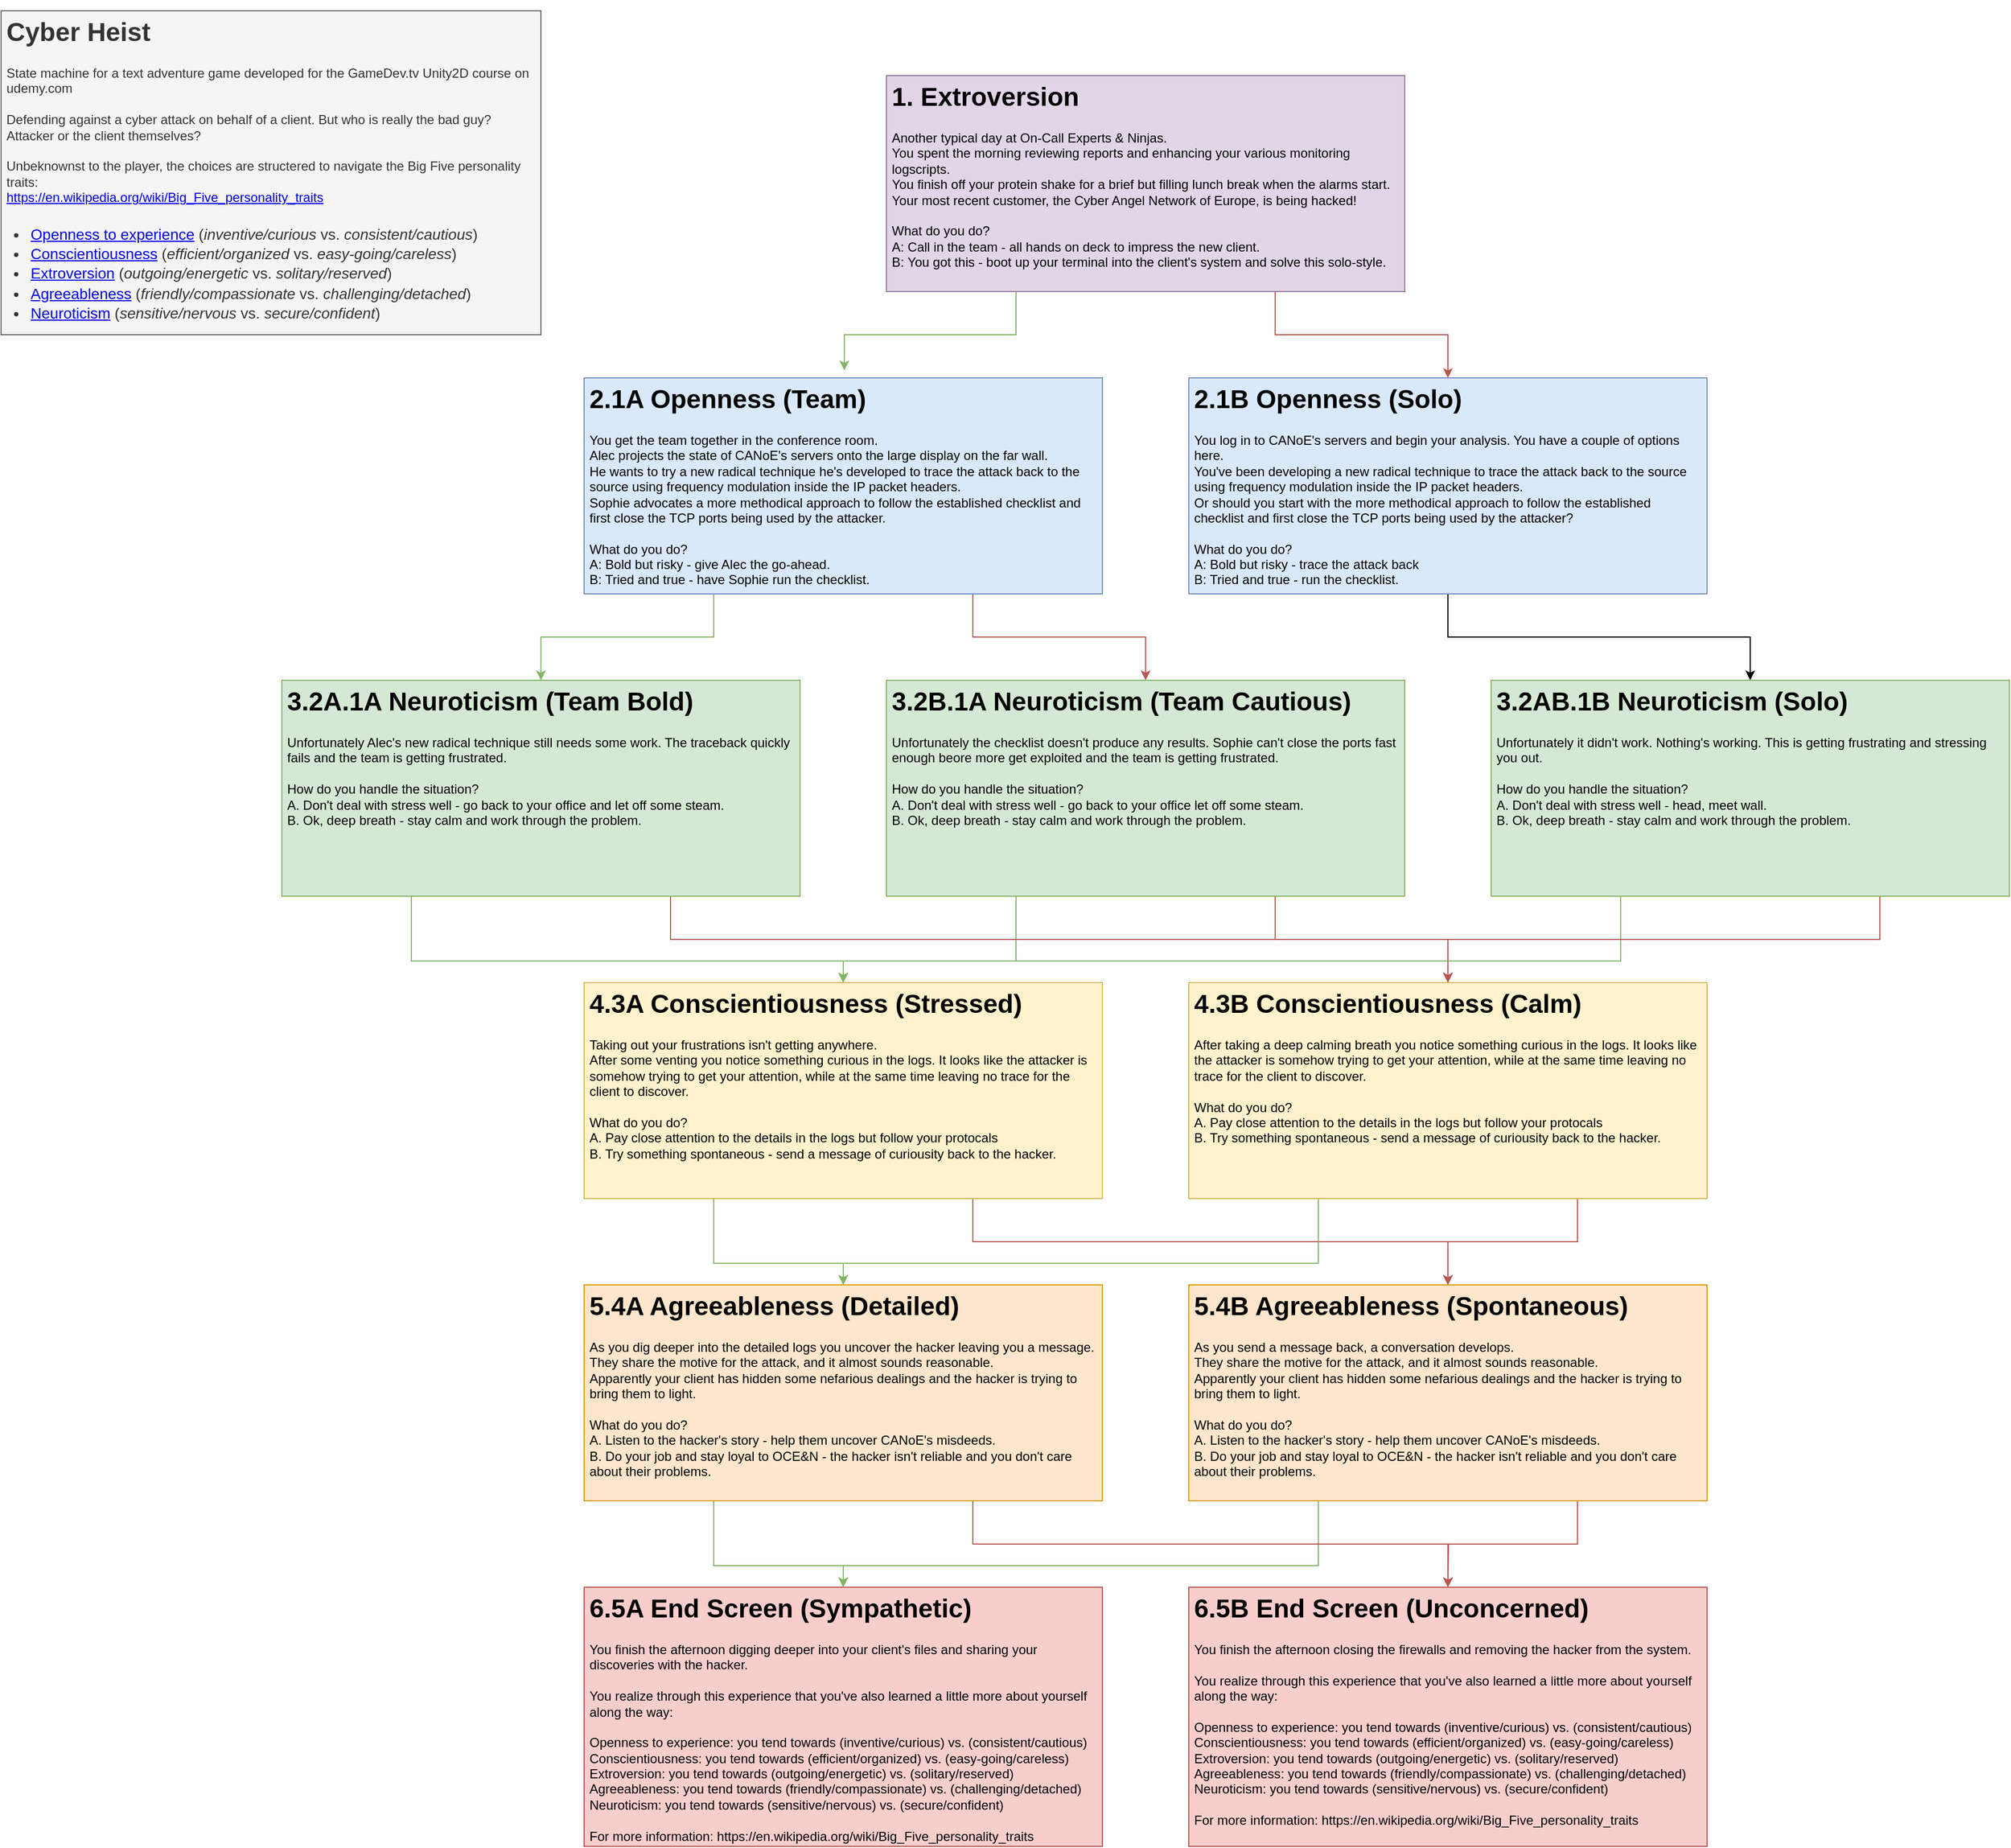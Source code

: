 <mxfile version="12.9.13" type="device"><diagram id="C5RBs43oDa-KdzZeNtuy" name="Page-1"><mxGraphModel dx="2062" dy="1182" grid="1" gridSize="10" guides="1" tooltips="1" connect="1" arrows="1" fold="1" page="1" pageScale="1" pageWidth="3300" pageHeight="4681" math="0" shadow="0"><root><mxCell id="WIyWlLk6GJQsqaUBKTNV-0"/><mxCell id="WIyWlLk6GJQsqaUBKTNV-1" parent="WIyWlLk6GJQsqaUBKTNV-0"/><mxCell id="rrKFce2ygqfezuMfOWno-2" value="&lt;p style=&quot;line-height: 100%&quot;&gt;&lt;/p&gt;&lt;h1&gt;Cyber Heist&lt;/h1&gt;&lt;div&gt;State machine for a text adventure game developed for the GameDev.tv Unity2D course on udemy.com&lt;/div&gt;&lt;div&gt;&lt;br&gt;&lt;/div&gt;&lt;div&gt;Defending against a cyber attack on behalf of a client. But who is really the bad guy? Attacker or the client themselves?&lt;/div&gt;&lt;div&gt;&lt;br&gt;&lt;/div&gt;&lt;div&gt;Unbeknownst to the player, the choices are structered to navigate the Big Five personality traits:&lt;/div&gt;&lt;div&gt;&lt;a href=&quot;https://en.wikipedia.org/wiki/Big_Five_personality_traits&quot;&gt;https://en.wikipedia.org/wiki/Big_Five_personality_traits&lt;/a&gt;&lt;br&gt;&lt;/div&gt;&lt;div&gt;&lt;br&gt;&lt;/div&gt;&lt;div&gt;&lt;ul style=&quot;list-style-image: url(&amp;#34;/w/skins/Vector/resources/skins.vector.styles/images/bullet-icon.svg?872f1&amp;#34;) ; margin: 0.3em 0px 0px 1.6em ; padding: 0px ; font-family: sans-serif ; font-size: 14px&quot;&gt;&lt;li style=&quot;margin-bottom: 0.1em&quot;&gt;&lt;a href=&quot;https://en.wikipedia.org/wiki/Openness_to_experience&quot; title=&quot;Openness to experience&quot;&gt;Openness to experience&lt;/a&gt;&amp;nbsp;(&lt;i&gt;inventive/curious&lt;/i&gt;&amp;nbsp;vs.&amp;nbsp;&lt;i&gt;consistent/cautious&lt;/i&gt;)&lt;/li&gt;&lt;li style=&quot;margin-bottom: 0.1em&quot;&gt;&lt;a href=&quot;https://en.wikipedia.org/wiki/Conscientiousness&quot; title=&quot;Conscientiousness&quot;&gt;Conscientiousness&lt;/a&gt;&amp;nbsp;(&lt;i&gt;efficient/organized&lt;/i&gt;&amp;nbsp;vs.&amp;nbsp;&lt;i&gt;easy-going/careless&lt;/i&gt;)&lt;/li&gt;&lt;li style=&quot;margin-bottom: 0.1em&quot;&gt;&lt;a href=&quot;https://en.wikipedia.org/wiki/Extraversion_and_introversion&quot; title=&quot;Extraversion and introversion&quot;&gt;Extroversion&lt;/a&gt;&amp;nbsp;(&lt;i&gt;outgoing/energetic&lt;/i&gt;&amp;nbsp;vs.&amp;nbsp;&lt;i&gt;solitary/reserved&lt;/i&gt;)&lt;/li&gt;&lt;li style=&quot;margin-bottom: 0.1em&quot;&gt;&lt;a href=&quot;https://en.wikipedia.org/wiki/Agreeableness&quot; title=&quot;Agreeableness&quot;&gt;Agreeableness&lt;/a&gt;&amp;nbsp;(&lt;i&gt;friendly/compassionate&lt;/i&gt;&amp;nbsp;vs.&amp;nbsp;&lt;i&gt;challenging/detached&lt;/i&gt;)&lt;/li&gt;&lt;li style=&quot;margin-bottom: 0.1em&quot;&gt;&lt;a href=&quot;https://en.wikipedia.org/wiki/Neuroticism&quot; title=&quot;Neuroticism&quot;&gt;Neuroticism&lt;/a&gt;&amp;nbsp;(&lt;i&gt;sensitive/nervous&lt;/i&gt;&amp;nbsp;vs.&amp;nbsp;&lt;i&gt;secure/confident&lt;/i&gt;)&lt;/li&gt;&lt;/ul&gt;&lt;/div&gt;&lt;p&gt;&lt;/p&gt;" style="text;html=1;strokeColor=#666666;fillColor=#f5f5f5;spacing=5;spacingTop=-20;whiteSpace=wrap;overflow=hidden;rounded=0;verticalAlign=top;fontColor=#333333;" parent="WIyWlLk6GJQsqaUBKTNV-1" vertex="1"><mxGeometry x="20" y="20" width="500" height="300" as="geometry"/></mxCell><mxCell id="nLAIJ1HojsTwMJAh2-sb-8" style="edgeStyle=orthogonalEdgeStyle;rounded=0;orthogonalLoop=1;jettySize=auto;html=1;exitX=1;exitY=0.75;exitDx=0;exitDy=0;entryX=-0.035;entryY=0.498;entryDx=0;entryDy=0;entryPerimeter=0;fillColor=#d5e8d4;strokeColor=#82b366;" edge="1" parent="WIyWlLk6GJQsqaUBKTNV-1" source="nLAIJ1HojsTwMJAh2-sb-1" target="nLAIJ1HojsTwMJAh2-sb-7"><mxGeometry relative="1" as="geometry"/></mxCell><mxCell id="nLAIJ1HojsTwMJAh2-sb-9" style="edgeStyle=orthogonalEdgeStyle;rounded=0;orthogonalLoop=1;jettySize=auto;html=1;exitX=1;exitY=0.25;exitDx=0;exitDy=0;entryX=0;entryY=0.5;entryDx=0;entryDy=0;fillColor=#f8cecc;strokeColor=#b85450;" edge="1" parent="WIyWlLk6GJQsqaUBKTNV-1" source="nLAIJ1HojsTwMJAh2-sb-1" target="nLAIJ1HojsTwMJAh2-sb-3"><mxGeometry relative="1" as="geometry"/></mxCell><mxCell id="nLAIJ1HojsTwMJAh2-sb-1" value="&lt;p style=&quot;line-height: 100%&quot;&gt;&lt;/p&gt;&lt;h1&gt;1. Extroversion&lt;/h1&gt;&lt;div&gt;Another typical day at On-Call Experts &amp;amp; Ninjas.&lt;/div&gt;&lt;div&gt;You spent the morning reviewing reports and enhancing your various monitoring logscripts.&lt;/div&gt;&lt;div&gt;You finish off your protein shake for a brief but filling lunch break when the alarms start.&lt;/div&gt;&lt;div&gt;Your most recent customer, the Cyber Angel Network of Europe, is being hacked!&lt;/div&gt;&lt;div&gt;&lt;br&gt;&lt;/div&gt;&lt;div&gt;What do you do?&lt;/div&gt;&lt;div&gt;A: Call in the team - all hands on deck to impress the new client.&lt;/div&gt;&lt;div&gt;B: You got this - boot up your terminal into the client's system and solve this solo-style.&lt;/div&gt;&lt;p&gt;&lt;/p&gt;" style="text;html=1;strokeColor=#9673a6;fillColor=#e1d5e7;spacing=5;spacingTop=-20;whiteSpace=wrap;overflow=hidden;rounded=0;verticalAlign=top;direction=south;" vertex="1" parent="WIyWlLk6GJQsqaUBKTNV-1"><mxGeometry x="840" y="80" width="480" height="200" as="geometry"/></mxCell><mxCell id="nLAIJ1HojsTwMJAh2-sb-15" style="edgeStyle=orthogonalEdgeStyle;rounded=0;orthogonalLoop=1;jettySize=auto;html=1;exitX=1;exitY=0.5;exitDx=0;exitDy=0;" edge="1" parent="WIyWlLk6GJQsqaUBKTNV-1" source="nLAIJ1HojsTwMJAh2-sb-3" target="nLAIJ1HojsTwMJAh2-sb-12"><mxGeometry relative="1" as="geometry"/></mxCell><mxCell id="nLAIJ1HojsTwMJAh2-sb-3" value="&lt;p style=&quot;line-height: 100%&quot;&gt;&lt;/p&gt;&lt;h1&gt;2.1B Openness (Solo)&lt;/h1&gt;&lt;div&gt;You log in to CANoE's servers and begin your analysis. You have a couple of options here.&lt;/div&gt;&lt;div&gt;You've been developing a new radical technique to trace the attack back to the source using frequency modulation inside the IP packet headers.&lt;/div&gt;&lt;div&gt;Or should you start with the more methodical approach to follow the established checklist and first close the TCP ports being used by the attacker?&lt;/div&gt;&lt;div&gt;&lt;br&gt;&lt;/div&gt;&lt;div&gt;What do you do?&lt;/div&gt;&lt;div&gt;A: Bold but risky - trace the attack back&lt;/div&gt;&lt;div&gt;B: Tried and true - run the checklist.&lt;/div&gt;&lt;span style=&quot;font-family: monospace ; font-size: 0px&quot;&gt;%3CmxGraphModel%3E%3Croot%3E%3CmxCell%20id%3D%220%22%2F%3E%3CmxCell%20id%3D%221%22%20parent%3D%220%22%2F%3E%3CmxCell%20id%3D%222%22%20value%3D%22%26lt%3Bp%20style%3D%26quot%3Bline-height%3A%20100%25%26quot%3B%26gt%3B%26lt%3B%2Fp%26gt%3B%26lt%3Bh1%26gt%3B1.%20Extroversion%26lt%3B%2Fh1%26gt%3B%26lt%3Bdiv%26gt%3BAnother%20typical%20day%20at%20On-Call%20Experts%20%26amp%3Bamp%3B%20Ninjas.%26lt%3B%2Fdiv%26gt%3B%26lt%3Bdiv%26gt%3BYou%20spent%20the%20morning%20reviewing%20reports%20and%20enhancing%20your%20various%20monitoring%20logscripts.%26lt%3B%2Fdiv%26gt%3B%26lt%3Bdiv%26gt%3BYou%20finish%20off%20your%20protein%20shake%20for%20a%20brief%20but%20filling%20lunch%20break%20when%20the%20alarms%20start.%26lt%3B%2Fdiv%26gt%3B%26lt%3Bdiv%26gt%3BYour%20most%20recent%20customer%2C%20the%20Cyber%20Angel%20Network%20of%20Europe%2C%20is%20being%20hacked!%26lt%3B%2Fdiv%26gt%3B%26lt%3Bdiv%26gt%3B%26lt%3Bbr%26gt%3B%26lt%3B%2Fdiv%26gt%3B%26lt%3Bdiv%26gt%3BWhat%20do%20you%20do%3F%26lt%3B%2Fdiv%26gt%3B%26lt%3Bdiv%26gt%3B%26lt%3Bbr%26gt%3B%26lt%3B%2Fdiv%26gt%3B%26lt%3Bdiv%26gt%3B1%3A%20Call%20in%20the%20team%20-%20all%20hands%20on%20deck%20to%20impress%20the%20new%20client.%26lt%3B%2Fdiv%26gt%3B%26lt%3Bdiv%26gt%3B2%3A%20You%20got%20this%20-%20boot%20up%20your%20terminal%20into%20the%20client's%20system%20and%20solve%20this%20solo-style.%26lt%3B%2Fdiv%26gt%3B%26lt%3Bp%26gt%3B%26lt%3B%2Fp%26gt%3B%22%20style%3D%22text%3Bhtml%3D1%3BstrokeColor%3D%239673a6%3BfillColor%3D%23e1d5e7%3Bspacing%3D5%3BspacingTop%3D-20%3BwhiteSpace%3Dwrap%3Boverflow%3Dhidden%3Brounded%3D0%3BverticalAlign%3Dtop%3Bdirection%3Dsouth%3B%22%20vertex%3D%221%22%20parent%3D%221%22%3E%3CmxGeometry%20x%3D%2275%22%20y%3D%22420%22%20width%3D%22500%22%20height%3D%22200%22%20as%3D%22geometry%22%2F%3E%3C%2FmxCell%3E%3C%2Froot%3E%3C%2FmxGraphModel&lt;/span&gt;&lt;p&gt;&lt;/p&gt;" style="text;html=1;strokeColor=#6c8ebf;fillColor=#dae8fc;spacing=5;spacingTop=-20;whiteSpace=wrap;overflow=hidden;rounded=0;verticalAlign=top;direction=south;" vertex="1" parent="WIyWlLk6GJQsqaUBKTNV-1"><mxGeometry x="1120" y="360" width="480" height="200" as="geometry"/></mxCell><mxCell id="nLAIJ1HojsTwMJAh2-sb-25" style="edgeStyle=orthogonalEdgeStyle;rounded=0;orthogonalLoop=1;jettySize=auto;html=1;exitX=1;exitY=0.75;exitDx=0;exitDy=0;entryX=0;entryY=0.5;entryDx=0;entryDy=0;fillColor=#d5e8d4;strokeColor=#82b366;" edge="1" parent="WIyWlLk6GJQsqaUBKTNV-1" source="nLAIJ1HojsTwMJAh2-sb-4" target="nLAIJ1HojsTwMJAh2-sb-24"><mxGeometry relative="1" as="geometry"><Array as="points"><mxPoint x="680" y="1180"/><mxPoint x="800" y="1180"/></Array></mxGeometry></mxCell><mxCell id="nLAIJ1HojsTwMJAh2-sb-26" style="edgeStyle=orthogonalEdgeStyle;rounded=0;orthogonalLoop=1;jettySize=auto;html=1;exitX=1;exitY=0.25;exitDx=0;exitDy=0;entryX=0;entryY=0.5;entryDx=0;entryDy=0;fillColor=#f8cecc;strokeColor=#b85450;" edge="1" parent="WIyWlLk6GJQsqaUBKTNV-1" source="nLAIJ1HojsTwMJAh2-sb-4" target="nLAIJ1HojsTwMJAh2-sb-5"><mxGeometry relative="1" as="geometry"/></mxCell><mxCell id="nLAIJ1HojsTwMJAh2-sb-4" value="&lt;p style=&quot;line-height: 100%&quot;&gt;&lt;/p&gt;&lt;h1&gt;4.3A Conscientiousness (Stressed)&lt;/h1&gt;&lt;div&gt;Taking out your frustrations isn't getting anywhere.&lt;/div&gt;&lt;div&gt;After some venting you notice something curious in the logs. It looks like the attacker is somehow trying to get your attention, while at the same time leaving no trace for the client to discover.&lt;/div&gt;&lt;div&gt;&lt;br&gt;&lt;/div&gt;&lt;div&gt;What do you do?&lt;/div&gt;&lt;div&gt;A. Pay close attention to the details in the logs but follow your protocals&lt;/div&gt;&lt;div&gt;B. Try something spontaneous - send a message of curiousity back to the hacker.&lt;/div&gt;&lt;p&gt;&lt;/p&gt;" style="text;html=1;strokeColor=#d6b656;fillColor=#fff2cc;spacing=5;spacingTop=-20;whiteSpace=wrap;overflow=hidden;rounded=0;verticalAlign=top;direction=south;" vertex="1" parent="WIyWlLk6GJQsqaUBKTNV-1"><mxGeometry x="560" y="920" width="480" height="200" as="geometry"/></mxCell><mxCell id="nLAIJ1HojsTwMJAh2-sb-34" style="edgeStyle=orthogonalEdgeStyle;rounded=0;orthogonalLoop=1;jettySize=auto;html=1;exitX=1;exitY=0.75;exitDx=0;exitDy=0;entryX=0;entryY=0.5;entryDx=0;entryDy=0;fillColor=#d5e8d4;strokeColor=#82b366;" edge="1" parent="WIyWlLk6GJQsqaUBKTNV-1" source="nLAIJ1HojsTwMJAh2-sb-5" target="nLAIJ1HojsTwMJAh2-sb-29"><mxGeometry relative="1" as="geometry"><Array as="points"><mxPoint x="1240" y="1460"/><mxPoint x="800" y="1460"/></Array></mxGeometry></mxCell><mxCell id="nLAIJ1HojsTwMJAh2-sb-36" style="edgeStyle=orthogonalEdgeStyle;rounded=0;orthogonalLoop=1;jettySize=auto;html=1;exitX=1;exitY=0.25;exitDx=0;exitDy=0;fillColor=#f8cecc;strokeColor=#b85450;" edge="1" parent="WIyWlLk6GJQsqaUBKTNV-1" source="nLAIJ1HojsTwMJAh2-sb-5"><mxGeometry relative="1" as="geometry"><mxPoint x="1360" y="1480" as="targetPoint"/></mxGeometry></mxCell><mxCell id="nLAIJ1HojsTwMJAh2-sb-5" value="&lt;p style=&quot;line-height: 100%&quot;&gt;&lt;/p&gt;&lt;h1&gt;5.4B Agreeableness (Spontaneous)&lt;/h1&gt;&lt;div&gt;&lt;div&gt;As you send a message back, a conversation develops.&lt;/div&gt;&lt;div&gt;They share the motive for the attack, and it almost sounds reasonable.&lt;/div&gt;&lt;div&gt;Apparently your client has hidden some nefarious dealings and the hacker is trying to bring them to light.&lt;/div&gt;&lt;div&gt;&lt;br&gt;&lt;/div&gt;&lt;div&gt;What do you do?&lt;/div&gt;&lt;div&gt;A.&amp;nbsp;Listen to the hacker's story - help them uncover CANoE's misdeeds.&lt;/div&gt;&lt;div&gt;B. Do your job and stay loyal to OCE&amp;amp;N - the hacker isn't reliable and you don't care about their problems.&lt;/div&gt;&lt;/div&gt;&lt;p&gt;&lt;/p&gt;" style="text;html=1;strokeColor=#d79b00;fillColor=#ffe6cc;spacing=5;spacingTop=-20;whiteSpace=wrap;overflow=hidden;rounded=0;verticalAlign=top;direction=south;" vertex="1" parent="WIyWlLk6GJQsqaUBKTNV-1"><mxGeometry x="1120" y="1200" width="480" height="200" as="geometry"/></mxCell><mxCell id="nLAIJ1HojsTwMJAh2-sb-19" style="edgeStyle=orthogonalEdgeStyle;rounded=0;orthogonalLoop=1;jettySize=auto;html=1;exitX=1;exitY=0.75;exitDx=0;exitDy=0;fillColor=#d5e8d4;strokeColor=#82b366;" edge="1" parent="WIyWlLk6GJQsqaUBKTNV-1" source="nLAIJ1HojsTwMJAh2-sb-6"><mxGeometry relative="1" as="geometry"><mxPoint x="800" y="920" as="targetPoint"/><Array as="points"><mxPoint x="960" y="900"/><mxPoint x="800" y="900"/></Array></mxGeometry></mxCell><mxCell id="nLAIJ1HojsTwMJAh2-sb-22" style="edgeStyle=orthogonalEdgeStyle;rounded=0;orthogonalLoop=1;jettySize=auto;html=1;exitX=1;exitY=0.25;exitDx=0;exitDy=0;entryX=0;entryY=0.5;entryDx=0;entryDy=0;fillColor=#f8cecc;strokeColor=#b85450;" edge="1" parent="WIyWlLk6GJQsqaUBKTNV-1" source="nLAIJ1HojsTwMJAh2-sb-6" target="nLAIJ1HojsTwMJAh2-sb-17"><mxGeometry relative="1" as="geometry"><Array as="points"><mxPoint x="1200" y="880"/><mxPoint x="1360" y="880"/></Array></mxGeometry></mxCell><mxCell id="nLAIJ1HojsTwMJAh2-sb-6" value="&lt;p style=&quot;line-height: 100%&quot;&gt;&lt;/p&gt;&lt;h1&gt;3.2B.1A Neuroticism (Team Cautious)&lt;/h1&gt;&lt;div&gt;&lt;div&gt;Unfortunately the checklist doesn't produce any results. Sophie can't close the ports fast enough beore more get exploited and the team is getting frustrated.&lt;/div&gt;&lt;div&gt;&lt;br&gt;&lt;/div&gt;&lt;div&gt;How do you handle the situation?&lt;/div&gt;&lt;div&gt;A. Don't deal with stress well - go back to your office let off some steam.&lt;/div&gt;&lt;div&gt;B. Ok, deep breath - stay calm and work through the problem.&lt;/div&gt;&lt;/div&gt;&lt;p&gt;&lt;/p&gt;" style="text;html=1;strokeColor=#82b366;fillColor=#d5e8d4;spacing=5;spacingTop=-20;whiteSpace=wrap;overflow=hidden;rounded=0;verticalAlign=top;direction=south;" vertex="1" parent="WIyWlLk6GJQsqaUBKTNV-1"><mxGeometry x="840" y="640" width="480" height="200" as="geometry"/></mxCell><mxCell id="nLAIJ1HojsTwMJAh2-sb-13" style="edgeStyle=orthogonalEdgeStyle;rounded=0;orthogonalLoop=1;jettySize=auto;html=1;exitX=1;exitY=0.75;exitDx=0;exitDy=0;entryX=0;entryY=0.5;entryDx=0;entryDy=0;fillColor=#d5e8d4;strokeColor=#82b366;" edge="1" parent="WIyWlLk6GJQsqaUBKTNV-1" source="nLAIJ1HojsTwMJAh2-sb-7" target="nLAIJ1HojsTwMJAh2-sb-10"><mxGeometry relative="1" as="geometry"/></mxCell><mxCell id="nLAIJ1HojsTwMJAh2-sb-14" style="edgeStyle=orthogonalEdgeStyle;rounded=0;orthogonalLoop=1;jettySize=auto;html=1;exitX=1;exitY=0.25;exitDx=0;exitDy=0;fillColor=#f8cecc;strokeColor=#b85450;" edge="1" parent="WIyWlLk6GJQsqaUBKTNV-1" source="nLAIJ1HojsTwMJAh2-sb-7" target="nLAIJ1HojsTwMJAh2-sb-6"><mxGeometry relative="1" as="geometry"/></mxCell><mxCell id="nLAIJ1HojsTwMJAh2-sb-7" value="&lt;p style=&quot;line-height: 100%&quot;&gt;&lt;/p&gt;&lt;h1&gt;2.1A Openness (Team)&lt;/h1&gt;&lt;div&gt;You get the team together in the conference room.&lt;/div&gt;&lt;div&gt;Alec projects the state of CANoE's servers onto the large display on the far wall.&lt;/div&gt;&lt;div&gt;He wants to try a new radical technique he's developed to trace the attack back to the source using frequency modulation inside the IP packet headers.&lt;/div&gt;&lt;div&gt;Sophie advocates a more methodical approach to follow the established checklist and first close the TCP ports being used by the attacker.&lt;/div&gt;&lt;div&gt;&lt;span&gt;&lt;br&gt;&lt;/span&gt;&lt;/div&gt;&lt;div&gt;&lt;span&gt;What do you do?&lt;/span&gt;&lt;/div&gt;&lt;div&gt;&lt;span&gt;A: Bold but risky - give Alec the go-ahead.&lt;/span&gt;&lt;/div&gt;&lt;div&gt;&lt;span&gt;B: Tried and true - have Sophie run the checklist.&lt;/span&gt;&lt;br&gt;&lt;/div&gt;&lt;span style=&quot;font-family: monospace ; font-size: 0px&quot;&gt;%3CmxGraphModel%3E%3Croot%3E%3CmxCell%20id%3D%220%22%2F%3E%3CmxCell%20id%3D%221%22%20parent%3D%220%22%2F%3E%3CmxCell%20id%3D%222%22%20value%3D%22%26lt%3Bp%20style%3D%26quot%3Bline-height%3A%20100%25%26quot%3B%26gt%3B%26lt%3B%2Fp%26gt%3B%26lt%3Bh1%26gt%3B1.%20Extroversion%26lt%3B%2Fh1%26gt%3B%26lt%3Bdiv%26gt%3BAnother%20typical%20day%20at%20On-Call%20Experts%20%26amp%3Bamp%3B%20Ninjas.%26lt%3B%2Fdiv%26gt%3B%26lt%3Bdiv%26gt%3BYou%20spent%20the%20morning%20reviewing%20reports%20and%20enhancing%20your%20various%20monitoring%20logscripts.%26lt%3B%2Fdiv%26gt%3B%26lt%3Bdiv%26gt%3BYou%20finish%20off%20your%20protein%20shake%20for%20a%20brief%20but%20filling%20lunch%20break%20when%20the%20alarms%20start.%26lt%3B%2Fdiv%26gt%3B%26lt%3Bdiv%26gt%3BYour%20most%20recent%20customer%2C%20the%20Cyber%20Angel%20Network%20of%20Europe%2C%20is%20being%20hacked!%26lt%3B%2Fdiv%26gt%3B%26lt%3Bdiv%26gt%3B%26lt%3Bbr%26gt%3B%26lt%3B%2Fdiv%26gt%3B%26lt%3Bdiv%26gt%3BWhat%20do%20you%20do%3F%26lt%3B%2Fdiv%26gt%3B%26lt%3Bdiv%26gt%3B%26lt%3Bbr%26gt%3B%26lt%3B%2Fdiv%26gt%3B%26lt%3Bdiv%26gt%3B1%3A%20Call%20in%20the%20team%20-%20all%20hands%20on%20deck%20to%20impress%20the%20new%20client.%26lt%3B%2Fdiv%26gt%3B%26lt%3Bdiv%26gt%3B2%3A%20You%20got%20this%20-%20boot%20up%20your%20terminal%20into%20the%20client's%20system%20and%20solve%20this%20solo-style.%26lt%3B%2Fdiv%26gt%3B%26lt%3Bp%26gt%3B%26lt%3B%2Fp%26gt%3B%22%20style%3D%22text%3Bhtml%3D1%3BstrokeColor%3D%239673a6%3BfillColor%3D%23e1d5e7%3Bspacing%3D5%3BspacingTop%3D-20%3BwhiteSpace%3Dwrap%3Boverflow%3Dhidden%3Brounded%3D0%3BverticalAlign%3Dtop%3Bdirection%3Dsouth%3B%22%20vertex%3D%221%22%20parent%3D%221%22%3E%3CmxGeometry%20x%3D%2275%22%20y%3D%22420%22%20width%3D%22500%22%20height%3D%22200%22%20as%3D%22geometry%22%2F%3E%3C%2FmxCell%3E%3C%2Froot%3E%3C%2FmxGraphModel%3E&lt;/span&gt;&lt;p&gt;&lt;/p&gt;" style="text;html=1;strokeColor=#6c8ebf;fillColor=#dae8fc;spacing=5;spacingTop=-20;whiteSpace=wrap;overflow=hidden;rounded=0;verticalAlign=top;direction=south;" vertex="1" parent="WIyWlLk6GJQsqaUBKTNV-1"><mxGeometry x="560" y="360" width="480" height="200" as="geometry"/></mxCell><mxCell id="nLAIJ1HojsTwMJAh2-sb-18" style="edgeStyle=orthogonalEdgeStyle;rounded=0;orthogonalLoop=1;jettySize=auto;html=1;exitX=1;exitY=0.75;exitDx=0;exitDy=0;entryX=0;entryY=0.5;entryDx=0;entryDy=0;fillColor=#d5e8d4;strokeColor=#82b366;" edge="1" parent="WIyWlLk6GJQsqaUBKTNV-1" source="nLAIJ1HojsTwMJAh2-sb-10" target="nLAIJ1HojsTwMJAh2-sb-4"><mxGeometry relative="1" as="geometry"><Array as="points"><mxPoint x="400" y="900"/><mxPoint x="800" y="900"/></Array></mxGeometry></mxCell><mxCell id="nLAIJ1HojsTwMJAh2-sb-21" style="edgeStyle=orthogonalEdgeStyle;rounded=0;orthogonalLoop=1;jettySize=auto;html=1;exitX=1;exitY=0.25;exitDx=0;exitDy=0;entryX=0;entryY=0.5;entryDx=0;entryDy=0;fillColor=#f8cecc;strokeColor=#b85450;" edge="1" parent="WIyWlLk6GJQsqaUBKTNV-1" source="nLAIJ1HojsTwMJAh2-sb-10" target="nLAIJ1HojsTwMJAh2-sb-17"><mxGeometry relative="1" as="geometry"><Array as="points"><mxPoint x="640" y="880"/><mxPoint x="1360" y="880"/></Array></mxGeometry></mxCell><mxCell id="nLAIJ1HojsTwMJAh2-sb-10" value="&lt;p style=&quot;line-height: 100%&quot;&gt;&lt;/p&gt;&lt;h1&gt;3.2A.1A Neuroticism (Team Bold)&lt;/h1&gt;&lt;div&gt;Unfortunately Alec's new radical technique still needs some work. The traceback quickly fails and the team is getting frustrated.&lt;/div&gt;&lt;div&gt;&lt;br&gt;&lt;/div&gt;&lt;div&gt;How do you handle the situation?&lt;/div&gt;&lt;div&gt;A. Don't deal with stress well - go back to your office and let off some steam.&lt;/div&gt;&lt;div&gt;B. Ok, deep breath - stay calm and work through the problem.&lt;/div&gt;&lt;p&gt;&lt;/p&gt;" style="text;html=1;strokeColor=#82b366;fillColor=#d5e8d4;spacing=5;spacingTop=-20;whiteSpace=wrap;overflow=hidden;rounded=0;verticalAlign=top;direction=south;" vertex="1" parent="WIyWlLk6GJQsqaUBKTNV-1"><mxGeometry x="280" y="640" width="480" height="200" as="geometry"/></mxCell><mxCell id="nLAIJ1HojsTwMJAh2-sb-20" style="edgeStyle=orthogonalEdgeStyle;rounded=0;orthogonalLoop=1;jettySize=auto;html=1;exitX=1;exitY=0.75;exitDx=0;exitDy=0;entryX=0;entryY=0.5;entryDx=0;entryDy=0;fillColor=#d5e8d4;strokeColor=#82b366;" edge="1" parent="WIyWlLk6GJQsqaUBKTNV-1" source="nLAIJ1HojsTwMJAh2-sb-12" target="nLAIJ1HojsTwMJAh2-sb-4"><mxGeometry relative="1" as="geometry"><Array as="points"><mxPoint x="1520" y="900"/><mxPoint x="800" y="900"/></Array></mxGeometry></mxCell><mxCell id="nLAIJ1HojsTwMJAh2-sb-23" style="edgeStyle=orthogonalEdgeStyle;rounded=0;orthogonalLoop=1;jettySize=auto;html=1;exitX=1;exitY=0.25;exitDx=0;exitDy=0;entryX=0;entryY=0.5;entryDx=0;entryDy=0;fillColor=#f8cecc;strokeColor=#b85450;" edge="1" parent="WIyWlLk6GJQsqaUBKTNV-1" source="nLAIJ1HojsTwMJAh2-sb-12" target="nLAIJ1HojsTwMJAh2-sb-17"><mxGeometry relative="1" as="geometry"><Array as="points"><mxPoint x="1760" y="880"/><mxPoint x="1360" y="880"/></Array></mxGeometry></mxCell><mxCell id="nLAIJ1HojsTwMJAh2-sb-12" value="&lt;p style=&quot;line-height: 100%&quot;&gt;&lt;/p&gt;&lt;h1&gt;3.2AB.1B Neuroticism (Solo)&lt;/h1&gt;&lt;div&gt;Unfortunately it didn't work. Nothing's working. This is getting frustrating and stressing you out.&lt;/div&gt;&lt;div&gt;&lt;br&gt;&lt;/div&gt;&lt;div&gt;How do you handle the situation?&lt;/div&gt;&lt;div&gt;A. Don't deal with stress well - head, meet wall.&lt;/div&gt;&lt;div&gt;B. Ok, deep breath - stay calm and work through the problem.&lt;/div&gt;&lt;p&gt;&lt;/p&gt;" style="text;html=1;strokeColor=#82b366;fillColor=#d5e8d4;spacing=5;spacingTop=-20;whiteSpace=wrap;overflow=hidden;rounded=0;verticalAlign=top;direction=south;" vertex="1" parent="WIyWlLk6GJQsqaUBKTNV-1"><mxGeometry x="1400" y="640" width="480" height="200" as="geometry"/></mxCell><mxCell id="nLAIJ1HojsTwMJAh2-sb-27" style="edgeStyle=orthogonalEdgeStyle;rounded=0;orthogonalLoop=1;jettySize=auto;html=1;exitX=1;exitY=0.75;exitDx=0;exitDy=0;entryX=0;entryY=0.5;entryDx=0;entryDy=0;fillColor=#d5e8d4;strokeColor=#82b366;" edge="1" parent="WIyWlLk6GJQsqaUBKTNV-1" source="nLAIJ1HojsTwMJAh2-sb-17" target="nLAIJ1HojsTwMJAh2-sb-24"><mxGeometry relative="1" as="geometry"><Array as="points"><mxPoint x="1240" y="1180"/><mxPoint x="800" y="1180"/></Array></mxGeometry></mxCell><mxCell id="nLAIJ1HojsTwMJAh2-sb-28" style="edgeStyle=orthogonalEdgeStyle;rounded=0;orthogonalLoop=1;jettySize=auto;html=1;exitX=1;exitY=0.25;exitDx=0;exitDy=0;entryX=0;entryY=0.5;entryDx=0;entryDy=0;fillColor=#f8cecc;strokeColor=#b85450;" edge="1" parent="WIyWlLk6GJQsqaUBKTNV-1" source="nLAIJ1HojsTwMJAh2-sb-17" target="nLAIJ1HojsTwMJAh2-sb-5"><mxGeometry relative="1" as="geometry"/></mxCell><mxCell id="nLAIJ1HojsTwMJAh2-sb-17" value="&lt;p style=&quot;line-height: 100%&quot;&gt;&lt;/p&gt;&lt;h1&gt;4.3B Conscientiousness (Calm)&lt;/h1&gt;&lt;div&gt;After taking a deep calming breath&amp;nbsp;&lt;span&gt;you notice something curious in the logs. It looks like the attacker is somehow trying to get your attention, while at the same time leaving no trace for the client to discover.&lt;/span&gt;&lt;/div&gt;&lt;div&gt;&lt;br&gt;&lt;/div&gt;&lt;div&gt;What do you do?&lt;/div&gt;&lt;div&gt;A. Pay close attention to the details in the logs but follow your protocals&lt;/div&gt;&lt;div&gt;B. Try something spontaneous - send a message of curiousity back to the hacker.&lt;/div&gt;&lt;p&gt;&lt;/p&gt;" style="text;html=1;strokeColor=#d6b656;fillColor=#fff2cc;spacing=5;spacingTop=-20;whiteSpace=wrap;overflow=hidden;rounded=0;verticalAlign=top;direction=south;" vertex="1" parent="WIyWlLk6GJQsqaUBKTNV-1"><mxGeometry x="1120" y="920" width="480" height="200" as="geometry"/></mxCell><mxCell id="nLAIJ1HojsTwMJAh2-sb-33" style="edgeStyle=orthogonalEdgeStyle;rounded=0;orthogonalLoop=1;jettySize=auto;html=1;exitX=1;exitY=0.75;exitDx=0;exitDy=0;entryX=0;entryY=0.5;entryDx=0;entryDy=0;fillColor=#d5e8d4;strokeColor=#82b366;" edge="1" parent="WIyWlLk6GJQsqaUBKTNV-1" source="nLAIJ1HojsTwMJAh2-sb-24" target="nLAIJ1HojsTwMJAh2-sb-29"><mxGeometry relative="1" as="geometry"><Array as="points"><mxPoint x="680" y="1460"/><mxPoint x="800" y="1460"/></Array></mxGeometry></mxCell><mxCell id="nLAIJ1HojsTwMJAh2-sb-35" style="edgeStyle=orthogonalEdgeStyle;rounded=0;orthogonalLoop=1;jettySize=auto;html=1;exitX=1;exitY=0.25;exitDx=0;exitDy=0;entryX=0;entryY=0.5;entryDx=0;entryDy=0;fillColor=#f8cecc;strokeColor=#b85450;" edge="1" parent="WIyWlLk6GJQsqaUBKTNV-1" source="nLAIJ1HojsTwMJAh2-sb-24" target="nLAIJ1HojsTwMJAh2-sb-32"><mxGeometry relative="1" as="geometry"/></mxCell><mxCell id="nLAIJ1HojsTwMJAh2-sb-24" value="&lt;p style=&quot;line-height: 100%&quot;&gt;&lt;/p&gt;&lt;h1&gt;5.4A Agreeableness (Detailed)&lt;/h1&gt;&lt;div&gt;As you dig deeper into the detailed logs you uncover the hacker leaving you a message.&lt;/div&gt;&lt;div&gt;They share the motive for the attack, and it almost sounds reasonable.&lt;/div&gt;&lt;div&gt;Apparently your client has hidden some nefarious dealings and the hacker is trying to bring them to light.&lt;/div&gt;&lt;div&gt;&lt;br&gt;&lt;/div&gt;&lt;div&gt;What do you do?&lt;/div&gt;&lt;div&gt;A.&amp;nbsp;&lt;span&gt;Listen to the hacker's story - help them uncover CANoE's misdeeds.&lt;/span&gt;&lt;/div&gt;&lt;div&gt;&lt;span&gt;B. Do your job and stay loyal to OCE&amp;amp;N - the hacker isn't reliable and you don't care about their problems.&lt;/span&gt;&lt;/div&gt;&lt;p&gt;&lt;/p&gt;" style="text;html=1;strokeColor=#d79b00;fillColor=#ffe6cc;spacing=5;spacingTop=-20;whiteSpace=wrap;overflow=hidden;rounded=0;verticalAlign=top;direction=south;" vertex="1" parent="WIyWlLk6GJQsqaUBKTNV-1"><mxGeometry x="560" y="1200" width="480" height="200" as="geometry"/></mxCell><mxCell id="nLAIJ1HojsTwMJAh2-sb-29" value="&lt;p style=&quot;line-height: 100%&quot;&gt;&lt;/p&gt;&lt;h1&gt;6.5A End Screen (Sympathetic)&lt;/h1&gt;&lt;div&gt;&lt;div&gt;You finish the afternoon digging deeper into your client's files and sharing your discoveries with the hacker.&lt;/div&gt;&lt;div&gt;&lt;br&gt;&lt;/div&gt;&lt;div&gt;You realize through this experience that you've also learned a little more about yourself along the way:&lt;br&gt;&lt;/div&gt;&lt;/div&gt;&lt;div&gt;&lt;br&gt;&lt;/div&gt;&lt;div&gt;&lt;div&gt;Openness to experience: you tend towards (inventive/curious) vs. (consistent/cautious)&lt;/div&gt;&lt;div&gt;Conscientiousness&lt;span&gt;: you tend towards&lt;/span&gt;&lt;span&gt;&amp;nbsp;(efficient/organized&lt;/span&gt;) vs. (&lt;span&gt;easy-going/careless)&lt;/span&gt;&lt;/div&gt;&lt;div&gt;Extroversion&lt;span&gt;: you tend towards&lt;/span&gt;&lt;span&gt;&amp;nbsp;(outgoing/energetic&lt;/span&gt;) vs. (&lt;span&gt;solitary/reserved)&lt;/span&gt;&lt;/div&gt;&lt;div&gt;Agreeableness&lt;span&gt;: you tend towards&lt;/span&gt;&lt;span&gt;&amp;nbsp;(friendly/compassionate&lt;/span&gt;) vs. (&lt;span&gt;challenging/detached)&lt;/span&gt;&lt;/div&gt;&lt;div&gt;Neuroticism&lt;span&gt;: you tend towards&lt;/span&gt;&lt;span&gt;&amp;nbsp;(sensitive/nervous&lt;/span&gt;) vs. (&lt;span&gt;secure/confident)&lt;/span&gt;&lt;/div&gt;&lt;/div&gt;&lt;div&gt;&lt;br&gt;&lt;/div&gt;&lt;div&gt;For more information: https://en.wikipedia.org/wiki/Big_Five_personality_traits&lt;br&gt;&lt;/div&gt;&lt;p&gt;&lt;/p&gt;" style="text;html=1;strokeColor=#b85450;fillColor=#f8cecc;spacing=5;spacingTop=-20;whiteSpace=wrap;overflow=hidden;rounded=0;verticalAlign=top;direction=south;" vertex="1" parent="WIyWlLk6GJQsqaUBKTNV-1"><mxGeometry x="560" y="1480" width="480" height="240" as="geometry"/></mxCell><mxCell id="nLAIJ1HojsTwMJAh2-sb-32" value="&lt;p style=&quot;line-height: 100%&quot;&gt;&lt;/p&gt;&lt;h1&gt;6.5B End Screen (Unconcerned)&lt;/h1&gt;&lt;div&gt;&lt;div&gt;You finish the afternoon closing the firewalls and removing the hacker from the system.&lt;/div&gt;&lt;div&gt;&lt;br&gt;&lt;/div&gt;&lt;div&gt;You realize through this experience that you've also learned a little more about yourself along the way:&lt;br&gt;&lt;/div&gt;&lt;/div&gt;&lt;div&gt;&lt;br&gt;&lt;/div&gt;&lt;div&gt;&lt;div&gt;Openness to experience: you tend towards (inventive/curious) vs. (consistent/cautious)&lt;/div&gt;&lt;div&gt;Conscientiousness&lt;span&gt;: you tend towards&lt;/span&gt;&lt;span&gt;&amp;nbsp;(efficient/organized&lt;/span&gt;) vs. (&lt;span&gt;easy-going/careless)&lt;/span&gt;&lt;/div&gt;&lt;div&gt;Extroversion&lt;span&gt;: you tend towards&lt;/span&gt;&lt;span&gt;&amp;nbsp;(outgoing/energetic&lt;/span&gt;) vs. (&lt;span&gt;solitary/reserved)&lt;/span&gt;&lt;/div&gt;&lt;div&gt;Agreeableness&lt;span&gt;: you tend towards&lt;/span&gt;&lt;span&gt;&amp;nbsp;(friendly/compassionate&lt;/span&gt;) vs. (&lt;span&gt;challenging/detached)&lt;/span&gt;&lt;/div&gt;&lt;div&gt;Neuroticism&lt;span&gt;: you tend towards&lt;/span&gt;&lt;span&gt;&amp;nbsp;(sensitive/nervous&lt;/span&gt;) vs. (&lt;span&gt;secure/confident)&lt;/span&gt;&lt;/div&gt;&lt;/div&gt;&lt;div&gt;&lt;br&gt;&lt;/div&gt;&lt;div&gt;For more information: https://en.wikipedia.org/wiki/Big_Five_personality_traits&lt;br&gt;&lt;/div&gt;&lt;p&gt;&lt;/p&gt;" style="text;html=1;strokeColor=#b85450;fillColor=#f8cecc;spacing=5;spacingTop=-20;whiteSpace=wrap;overflow=hidden;rounded=0;verticalAlign=top;direction=south;" vertex="1" parent="WIyWlLk6GJQsqaUBKTNV-1"><mxGeometry x="1120" y="1480" width="480" height="240" as="geometry"/></mxCell></root></mxGraphModel></diagram></mxfile>
